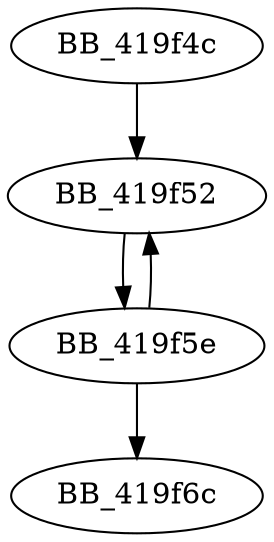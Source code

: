 DiGraph __initp_misc_cfltcvt_tab{
BB_419f4c->BB_419f52
BB_419f52->BB_419f5e
BB_419f5e->BB_419f52
BB_419f5e->BB_419f6c
}
